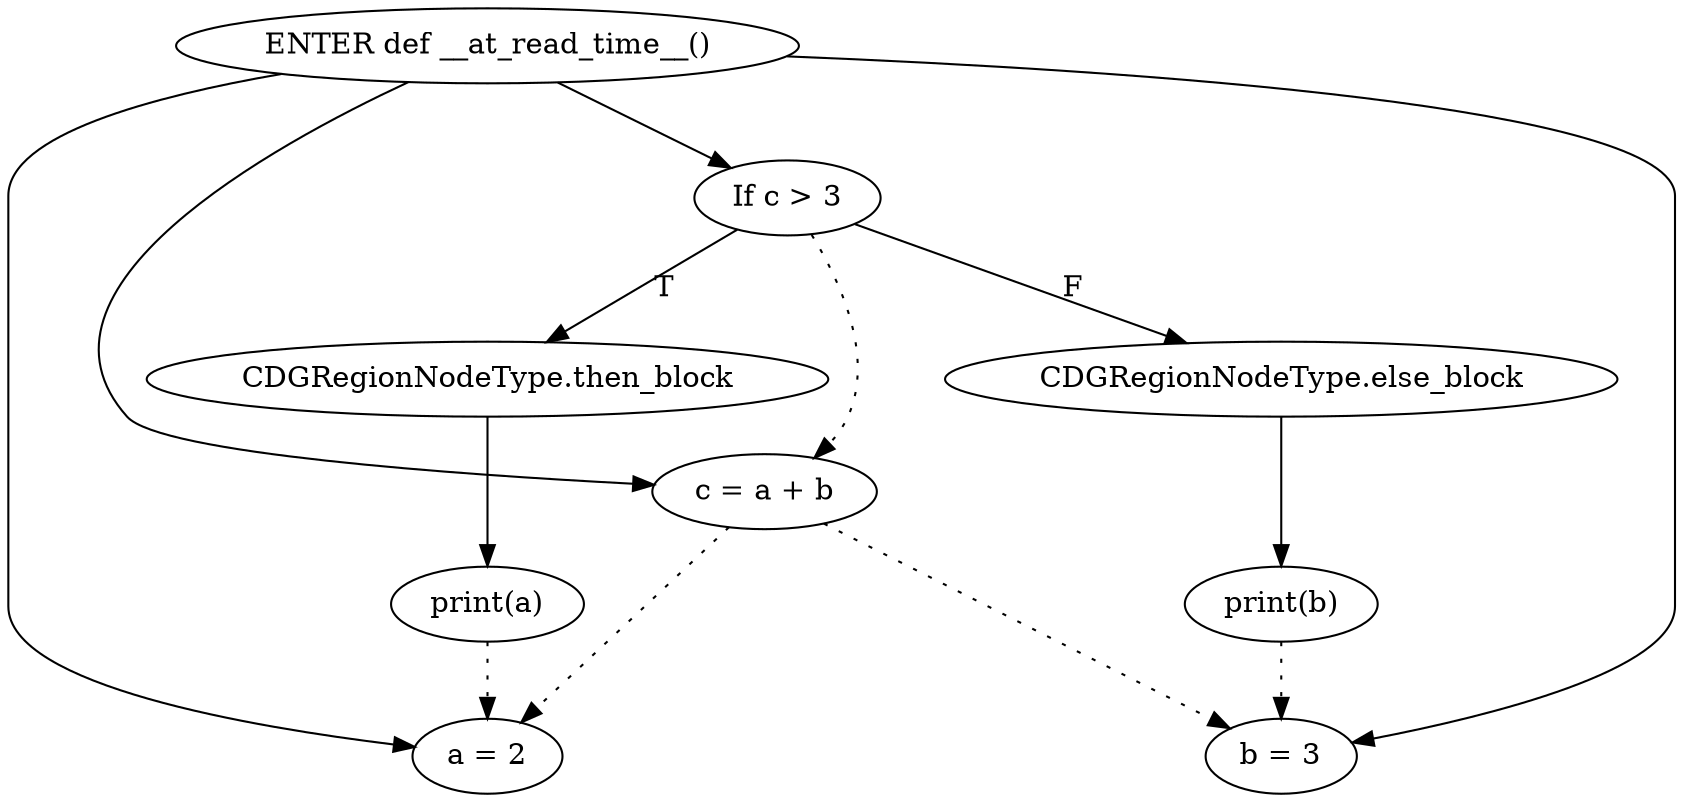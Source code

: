 digraph {
	subgraph sub_0 {
	}
	subgraph sub_1 {
		"c52c8673-ee1a-42eb-a2de-ad12439fc0c1" [label="ENTER def __at_read_time__()"]
		"5cc90401-eb2f-4630-af13-d15381872f35" [label="a = 2"]
		"1cf47e49-6da0-48c7-a5a0-5c01dee30d54" [label="b = 3"]
		"0395d9cf-658e-4d48-bbfd-2f1266de214b" [label="c = a + b"]
		"a89110b0-951f-4d08-897a-89227c5761d7" [label="If c > 3"]
		"ed8653ae-e221-40fe-a932-88b652e5e4f9" [label="CDGRegionNodeType.then_block"]
		"cde8e1ec-73a6-4a08-b36b-f5f98eb430a7" [label="print(a)"]
		"f1f42c17-eb00-459f-828b-0f2a411f4f37" [label="CDGRegionNodeType.else_block"]
		"2b5449a2-ea23-4d92-beca-81139e246fb5" [label="print(b)"]
		"c52c8673-ee1a-42eb-a2de-ad12439fc0c1" -> "5cc90401-eb2f-4630-af13-d15381872f35" [style=solid]
		"c52c8673-ee1a-42eb-a2de-ad12439fc0c1" -> "1cf47e49-6da0-48c7-a5a0-5c01dee30d54" [style=solid]
		"c52c8673-ee1a-42eb-a2de-ad12439fc0c1" -> "0395d9cf-658e-4d48-bbfd-2f1266de214b" [style=solid]
		"c52c8673-ee1a-42eb-a2de-ad12439fc0c1" -> "a89110b0-951f-4d08-897a-89227c5761d7" [style=solid]
		"a89110b0-951f-4d08-897a-89227c5761d7" -> "ed8653ae-e221-40fe-a932-88b652e5e4f9" [label=T style=solid]
		"ed8653ae-e221-40fe-a932-88b652e5e4f9" -> "cde8e1ec-73a6-4a08-b36b-f5f98eb430a7" [style=solid]
		"a89110b0-951f-4d08-897a-89227c5761d7" -> "f1f42c17-eb00-459f-828b-0f2a411f4f37" [label=F style=solid]
		"f1f42c17-eb00-459f-828b-0f2a411f4f37" -> "2b5449a2-ea23-4d92-beca-81139e246fb5" [style=solid]
		"0395d9cf-658e-4d48-bbfd-2f1266de214b" -> "1cf47e49-6da0-48c7-a5a0-5c01dee30d54" [style=dotted]
		"0395d9cf-658e-4d48-bbfd-2f1266de214b" -> "5cc90401-eb2f-4630-af13-d15381872f35" [style=dotted]
		"a89110b0-951f-4d08-897a-89227c5761d7" -> "0395d9cf-658e-4d48-bbfd-2f1266de214b" [style=dotted]
		"cde8e1ec-73a6-4a08-b36b-f5f98eb430a7" -> "5cc90401-eb2f-4630-af13-d15381872f35" [style=dotted]
		"2b5449a2-ea23-4d92-beca-81139e246fb5" -> "1cf47e49-6da0-48c7-a5a0-5c01dee30d54" [style=dotted]
	}
}
